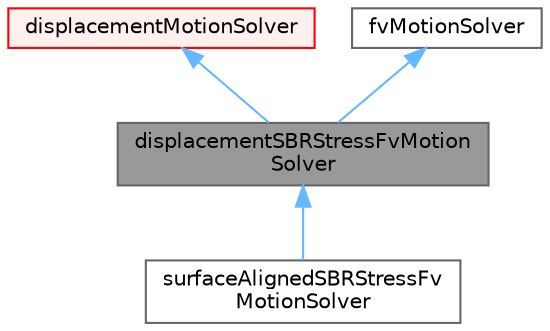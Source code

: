 digraph "displacementSBRStressFvMotionSolver"
{
 // LATEX_PDF_SIZE
  bgcolor="transparent";
  edge [fontname=Helvetica,fontsize=10,labelfontname=Helvetica,labelfontsize=10];
  node [fontname=Helvetica,fontsize=10,shape=box,height=0.2,width=0.4];
  Node1 [id="Node000001",label="displacementSBRStressFvMotion\lSolver",height=0.2,width=0.4,color="gray40", fillcolor="grey60", style="filled", fontcolor="black",tooltip="Mesh motion solver for an fvMesh. Based on solving the cell-centre solid-body rotation stress equatio..."];
  Node2 -> Node1 [id="edge1_Node000001_Node000002",dir="back",color="steelblue1",style="solid",tooltip=" "];
  Node2 [id="Node000002",label="displacementMotionSolver",height=0.2,width=0.4,color="red", fillcolor="#FFF0F0", style="filled",URL="$classFoam_1_1displacementMotionSolver.html",tooltip="Virtual base class for displacement motion solver."];
  Node15 -> Node1 [id="edge2_Node000001_Node000015",dir="back",color="steelblue1",style="solid",tooltip=" "];
  Node15 [id="Node000015",label="fvMotionSolver",height=0.2,width=0.4,color="gray40", fillcolor="white", style="filled",URL="$classFoam_1_1fvMotionSolver.html",tooltip="Base class for fvMesh based motionSolvers."];
  Node1 -> Node16 [id="edge3_Node000001_Node000016",dir="back",color="steelblue1",style="solid",tooltip=" "];
  Node16 [id="Node000016",label="surfaceAlignedSBRStressFv\lMotionSolver",height=0.2,width=0.4,color="gray40", fillcolor="white", style="filled",URL="$classFoam_1_1surfaceAlignedSBRStressFvMotionSolver.html",tooltip="Mesh motion solver for an fvMesh. Based on solving the cell-centre solid-body rotation stress equatio..."];
}
